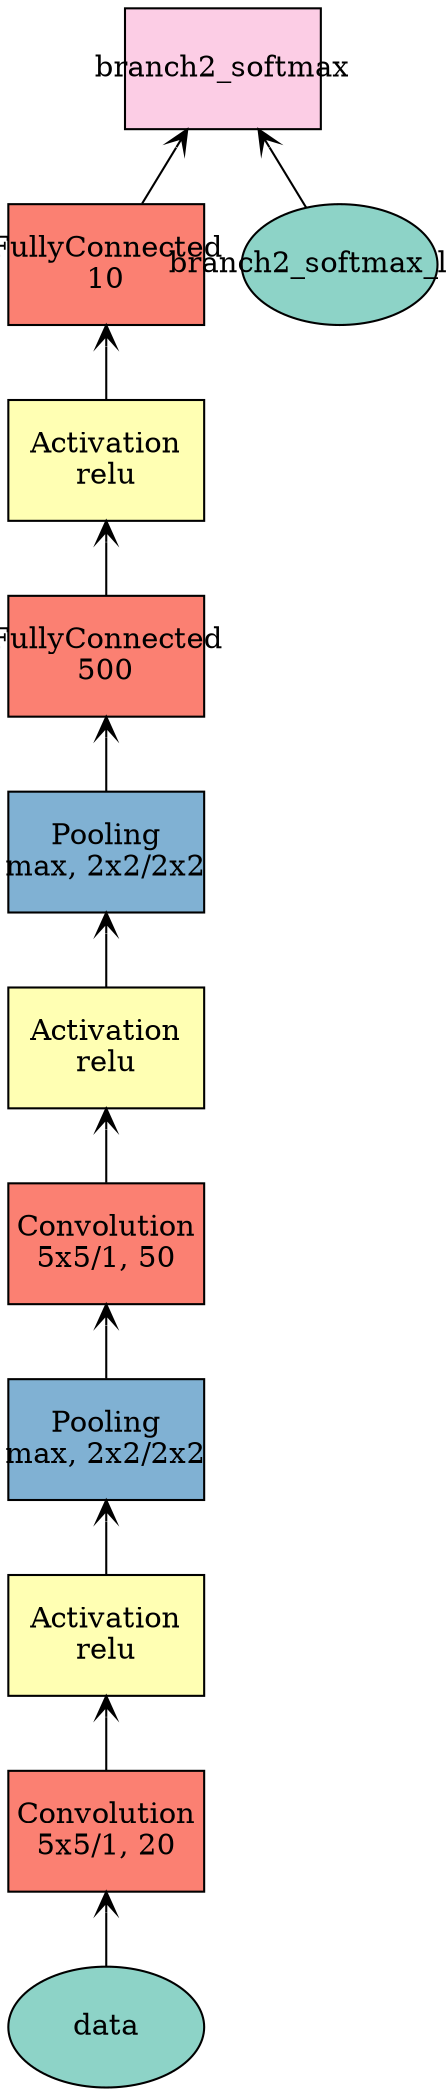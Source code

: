 digraph "plots/branch2" {
	data [label=data fillcolor="#8dd3c7" fixedsize=true height=0.8034 shape=oval style=filled width=1.3]
	shared_conv1 [label="Convolution\n5x5/1, 20" fillcolor="#fb8072" fixedsize=true height=0.8034 shape=box style=filled width=1.3]
	shared_relu1 [label="Activation\nrelu" fillcolor="#ffffb3" fixedsize=true height=0.8034 shape=box style=filled width=1.3]
	shared_pool1 [label="Pooling\nmax, 2x2/2x2" fillcolor="#80b1d3" fixedsize=true height=0.8034 shape=box style=filled width=1.3]
	shared_conv2 [label="Convolution\n5x5/1, 50" fillcolor="#fb8072" fixedsize=true height=0.8034 shape=box style=filled width=1.3]
	shared_relu2 [label="Activation\nrelu" fillcolor="#ffffb3" fixedsize=true height=0.8034 shape=box style=filled width=1.3]
	shared_pool2 [label="Pooling\nmax, 2x2/2x2" fillcolor="#80b1d3" fixedsize=true height=0.8034 shape=box style=filled width=1.3]
	branch2_fc3 [label="FullyConnected\n500" fillcolor="#fb8072" fixedsize=true height=0.8034 shape=box style=filled width=1.3]
	branch2_rl3 [label="Activation\nrelu" fillcolor="#ffffb3" fixedsize=true height=0.8034 shape=box style=filled width=1.3]
	branch2_fc4 [label="FullyConnected\n10" fillcolor="#fb8072" fixedsize=true height=0.8034 shape=box style=filled width=1.3]
	branch2_softmax_label [label=branch2_softmax_label fillcolor="#8dd3c7" fixedsize=true height=0.8034 shape=oval style=filled width=1.3]
	branch2_softmax [label=branch2_softmax fillcolor="#fccde5" fixedsize=true height=0.8034 shape=box style=filled width=1.3]
	shared_conv1 -> data [arrowtail=open dir=back]
	shared_relu1 -> shared_conv1 [arrowtail=open dir=back]
	shared_pool1 -> shared_relu1 [arrowtail=open dir=back]
	shared_conv2 -> shared_pool1 [arrowtail=open dir=back]
	shared_relu2 -> shared_conv2 [arrowtail=open dir=back]
	shared_pool2 -> shared_relu2 [arrowtail=open dir=back]
	branch2_fc3 -> shared_pool2 [arrowtail=open dir=back]
	branch2_rl3 -> branch2_fc3 [arrowtail=open dir=back]
	branch2_fc4 -> branch2_rl3 [arrowtail=open dir=back]
	branch2_softmax -> branch2_fc4 [arrowtail=open dir=back]
	branch2_softmax -> branch2_softmax_label [arrowtail=open dir=back]
}
